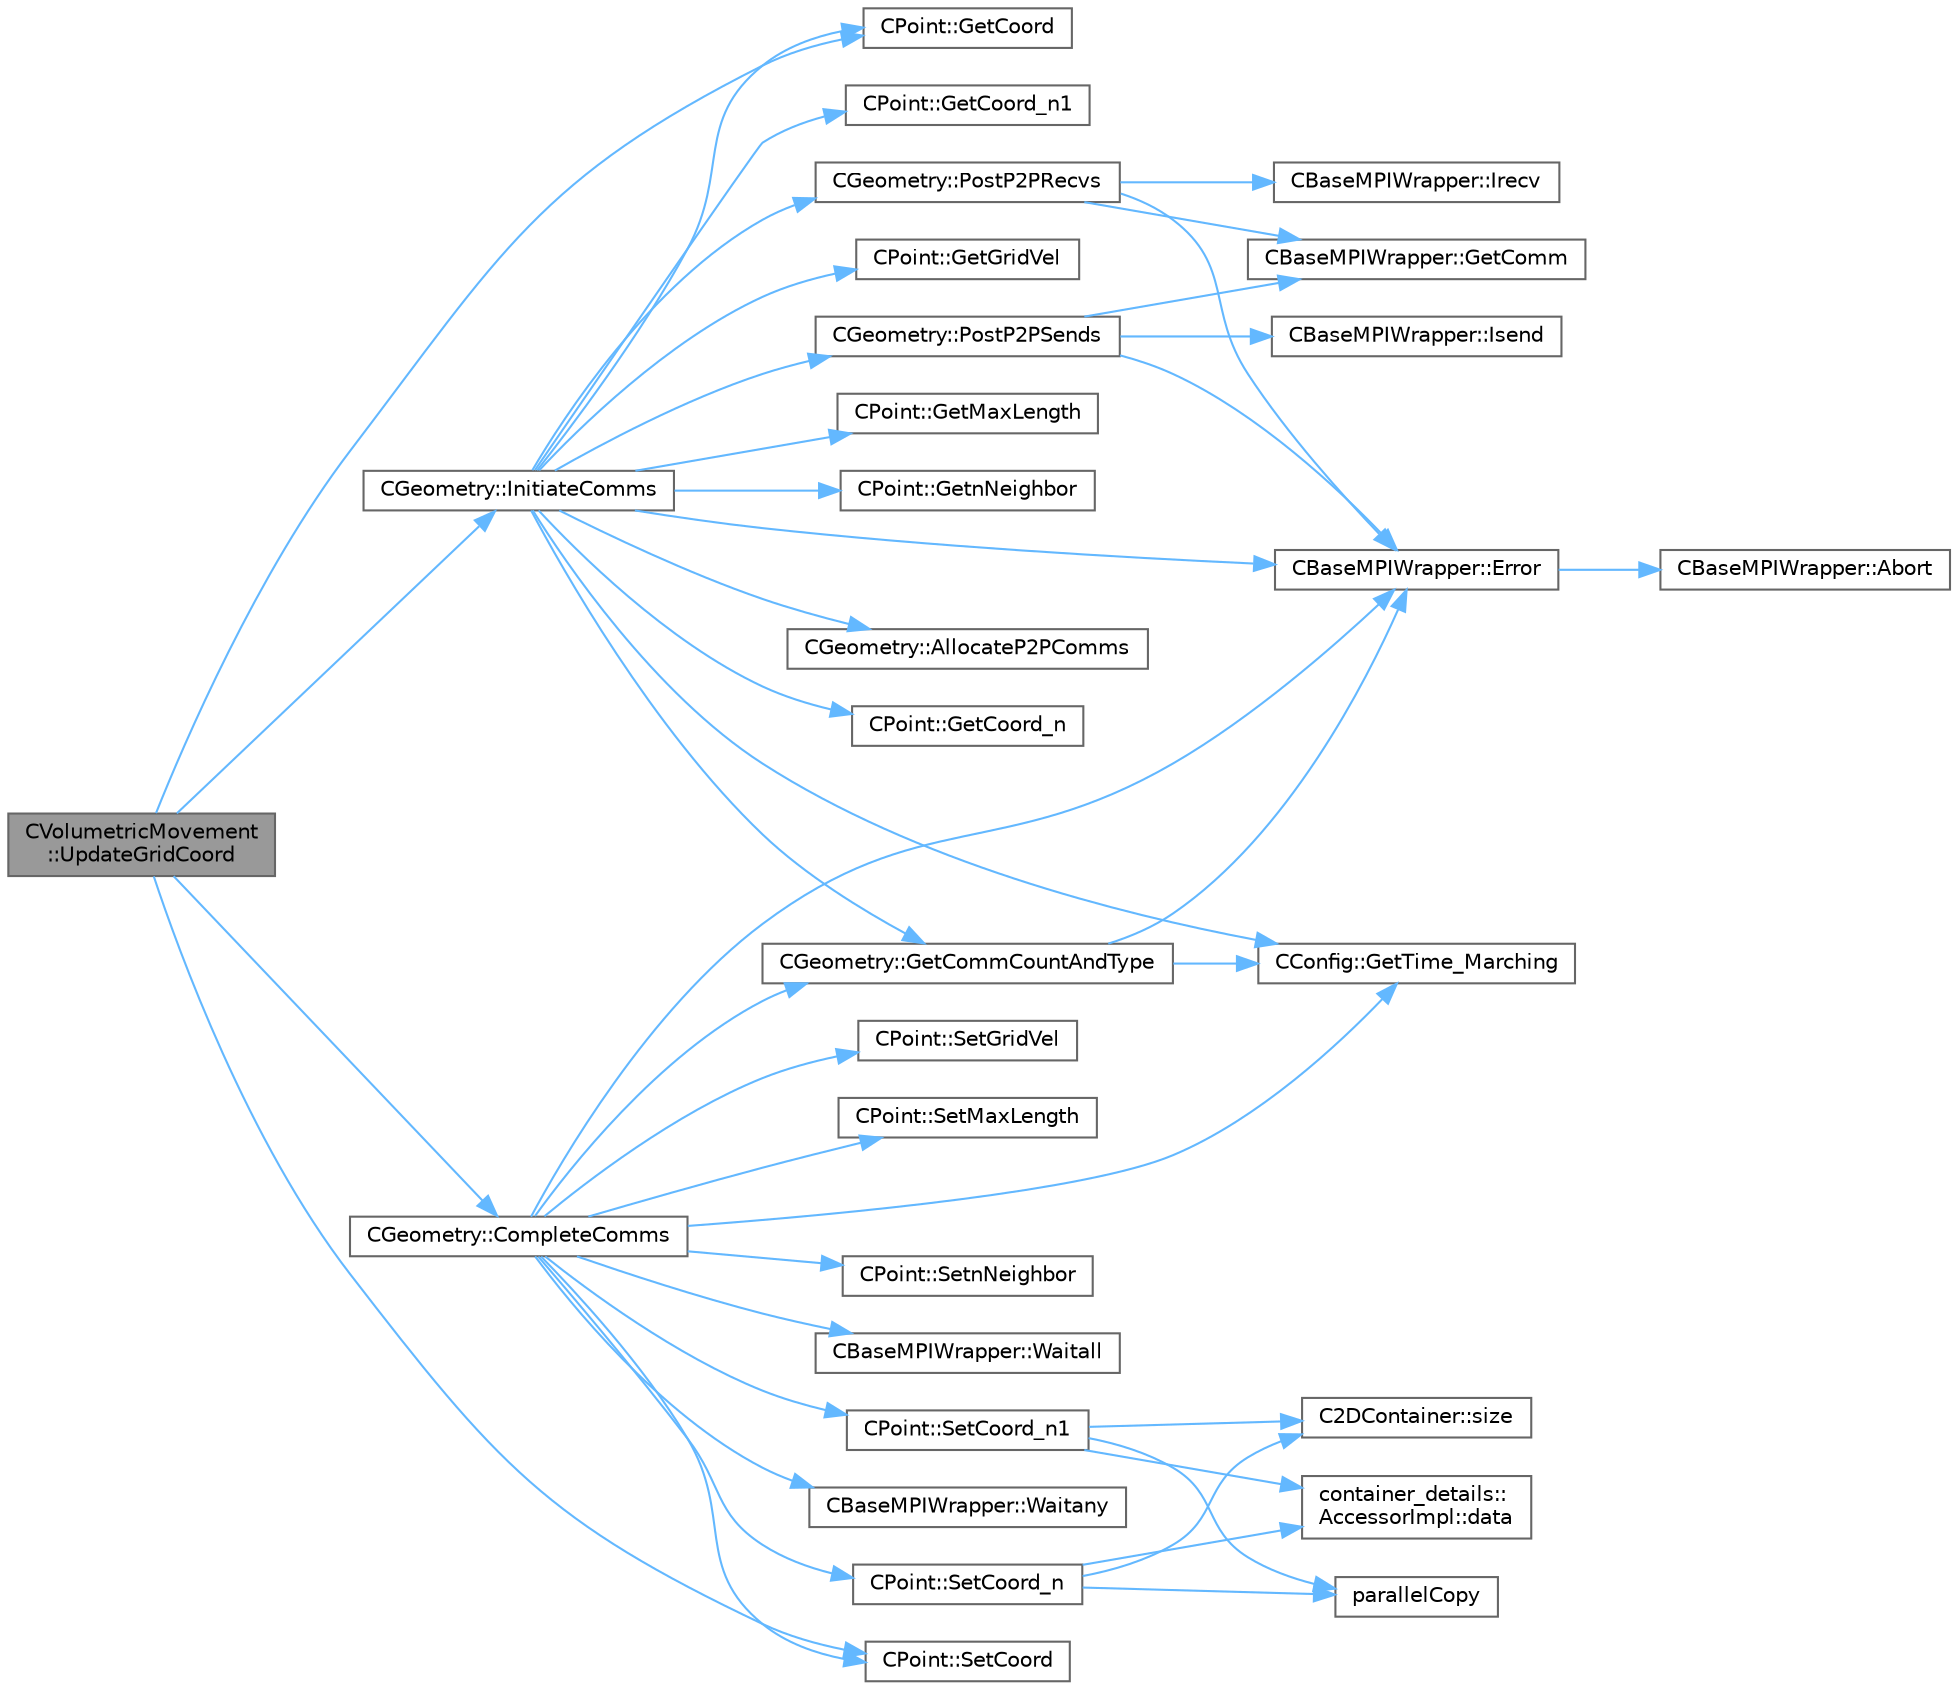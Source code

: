 digraph "CVolumetricMovement::UpdateGridCoord"
{
 // LATEX_PDF_SIZE
  bgcolor="transparent";
  edge [fontname=Helvetica,fontsize=10,labelfontname=Helvetica,labelfontsize=10];
  node [fontname=Helvetica,fontsize=10,shape=box,height=0.2,width=0.4];
  rankdir="LR";
  Node1 [id="Node000001",label="CVolumetricMovement\l::UpdateGridCoord",height=0.2,width=0.4,color="gray40", fillcolor="grey60", style="filled", fontcolor="black",tooltip="Update the value of the coordinates after the grid movement."];
  Node1 -> Node2 [id="edge1_Node000001_Node000002",color="steelblue1",style="solid",tooltip=" "];
  Node2 [id="Node000002",label="CGeometry::CompleteComms",height=0.2,width=0.4,color="grey40", fillcolor="white", style="filled",URL="$classCGeometry.html#a98e23b4abe55aaf85fb4350e6ccbc32e",tooltip="Routine to complete the set of non-blocking communications launched by InitiateComms() and unpacking ..."];
  Node2 -> Node3 [id="edge2_Node000002_Node000003",color="steelblue1",style="solid",tooltip=" "];
  Node3 [id="Node000003",label="CBaseMPIWrapper::Error",height=0.2,width=0.4,color="grey40", fillcolor="white", style="filled",URL="$classCBaseMPIWrapper.html#a04457c47629bda56704e6a8804833eeb",tooltip=" "];
  Node3 -> Node4 [id="edge3_Node000003_Node000004",color="steelblue1",style="solid",tooltip=" "];
  Node4 [id="Node000004",label="CBaseMPIWrapper::Abort",height=0.2,width=0.4,color="grey40", fillcolor="white", style="filled",URL="$classCBaseMPIWrapper.html#af7297d861dca86b45cf561b6ab642e8f",tooltip=" "];
  Node2 -> Node5 [id="edge4_Node000002_Node000005",color="steelblue1",style="solid",tooltip=" "];
  Node5 [id="Node000005",label="CGeometry::GetCommCountAndType",height=0.2,width=0.4,color="grey40", fillcolor="white", style="filled",URL="$classCGeometry.html#a89bd3c70a6664228affca3fe7c870e8b",tooltip="Helper function to define the type and number of variables per point for each communication type."];
  Node5 -> Node3 [id="edge5_Node000005_Node000003",color="steelblue1",style="solid",tooltip=" "];
  Node5 -> Node6 [id="edge6_Node000005_Node000006",color="steelblue1",style="solid",tooltip=" "];
  Node6 [id="Node000006",label="CConfig::GetTime_Marching",height=0.2,width=0.4,color="grey40", fillcolor="white", style="filled",URL="$classCConfig.html#ac47e04d76ce865893a94dcedd3c9b6a5",tooltip="Provides information about the time integration, and change the write in the output files information..."];
  Node2 -> Node6 [id="edge7_Node000002_Node000006",color="steelblue1",style="solid",tooltip=" "];
  Node2 -> Node7 [id="edge8_Node000002_Node000007",color="steelblue1",style="solid",tooltip=" "];
  Node7 [id="Node000007",label="CPoint::SetCoord",height=0.2,width=0.4,color="grey40", fillcolor="white", style="filled",URL="$classCPoint.html#af3545cace579269797a534b6a10a42e1",tooltip="Set the coordinates for the control volume."];
  Node2 -> Node8 [id="edge9_Node000002_Node000008",color="steelblue1",style="solid",tooltip=" "];
  Node8 [id="Node000008",label="CPoint::SetCoord_n",height=0.2,width=0.4,color="grey40", fillcolor="white", style="filled",URL="$classCPoint.html#ae01b3a0ffa94ce8b8ed6d1267b2fd7cf",tooltip="Set the coordinates of the control volume at time n to the ones in Coord."];
  Node8 -> Node9 [id="edge10_Node000008_Node000009",color="steelblue1",style="solid",tooltip=" "];
  Node9 [id="Node000009",label="container_details::\lAccessorImpl::data",height=0.2,width=0.4,color="grey40", fillcolor="white", style="filled",URL="$classcontainer__details_1_1AccessorImpl.html#a25b798e6041a085aa19399d0047b6a91",tooltip=" "];
  Node8 -> Node10 [id="edge11_Node000008_Node000010",color="steelblue1",style="solid",tooltip=" "];
  Node10 [id="Node000010",label="parallelCopy",height=0.2,width=0.4,color="grey40", fillcolor="white", style="filled",URL="$omp__structure_8hpp.html#a3af8b37ed645164f4c3441fa75e5fa76",tooltip="Copy data from one array-like object to another in parallel."];
  Node8 -> Node11 [id="edge12_Node000008_Node000011",color="steelblue1",style="solid",tooltip=" "];
  Node11 [id="Node000011",label="C2DContainer::size",height=0.2,width=0.4,color="grey40", fillcolor="white", style="filled",URL="$classC2DContainer.html#a8278113dbcf54123f9852e7e44583759",tooltip=" "];
  Node2 -> Node12 [id="edge13_Node000002_Node000012",color="steelblue1",style="solid",tooltip=" "];
  Node12 [id="Node000012",label="CPoint::SetCoord_n1",height=0.2,width=0.4,color="grey40", fillcolor="white", style="filled",URL="$classCPoint.html#a302a4933af6a0ea9c1bbda0aca8c5539",tooltip="Set the coordinates of the control volume at time n-1 to the ones in Coord_n."];
  Node12 -> Node9 [id="edge14_Node000012_Node000009",color="steelblue1",style="solid",tooltip=" "];
  Node12 -> Node10 [id="edge15_Node000012_Node000010",color="steelblue1",style="solid",tooltip=" "];
  Node12 -> Node11 [id="edge16_Node000012_Node000011",color="steelblue1",style="solid",tooltip=" "];
  Node2 -> Node13 [id="edge17_Node000002_Node000013",color="steelblue1",style="solid",tooltip=" "];
  Node13 [id="Node000013",label="CPoint::SetGridVel",height=0.2,width=0.4,color="grey40", fillcolor="white", style="filled",URL="$classCPoint.html#accb2a44a58e7fc7a0e0f2a029cacc257",tooltip="Set the value of the grid velocity at the point."];
  Node2 -> Node14 [id="edge18_Node000002_Node000014",color="steelblue1",style="solid",tooltip=" "];
  Node14 [id="Node000014",label="CPoint::SetMaxLength",height=0.2,width=0.4,color="grey40", fillcolor="white", style="filled",URL="$classCPoint.html#a17e40f832d4f8cea14f170e6d67beefb",tooltip="Set the max cell-center to cell-center length."];
  Node2 -> Node15 [id="edge19_Node000002_Node000015",color="steelblue1",style="solid",tooltip=" "];
  Node15 [id="Node000015",label="CPoint::SetnNeighbor",height=0.2,width=0.4,color="grey40", fillcolor="white", style="filled",URL="$classCPoint.html#a28f69d74670361558e0fd31947cec519",tooltip="Set the number of neighbor (artificial dissipation)."];
  Node2 -> Node16 [id="edge20_Node000002_Node000016",color="steelblue1",style="solid",tooltip=" "];
  Node16 [id="Node000016",label="CBaseMPIWrapper::Waitall",height=0.2,width=0.4,color="grey40", fillcolor="white", style="filled",URL="$classCBaseMPIWrapper.html#a01c02f8c0c799ccd15023f0c2c3cae27",tooltip=" "];
  Node2 -> Node17 [id="edge21_Node000002_Node000017",color="steelblue1",style="solid",tooltip=" "];
  Node17 [id="Node000017",label="CBaseMPIWrapper::Waitany",height=0.2,width=0.4,color="grey40", fillcolor="white", style="filled",URL="$classCBaseMPIWrapper.html#a5f4a1382f625fbbfb2c6224a87591825",tooltip=" "];
  Node1 -> Node18 [id="edge22_Node000001_Node000018",color="steelblue1",style="solid",tooltip=" "];
  Node18 [id="Node000018",label="CPoint::GetCoord",height=0.2,width=0.4,color="grey40", fillcolor="white", style="filled",URL="$classCPoint.html#ab16c29dd03911529cd73bf467c313179",tooltip="Get the coordinates dor the control volume."];
  Node1 -> Node19 [id="edge23_Node000001_Node000019",color="steelblue1",style="solid",tooltip=" "];
  Node19 [id="Node000019",label="CGeometry::InitiateComms",height=0.2,width=0.4,color="grey40", fillcolor="white", style="filled",URL="$classCGeometry.html#a40ce655ee42332e9bbfd25282b9100d6",tooltip="Routine to load a geometric quantity into the data structures for MPI point-to-point communication an..."];
  Node19 -> Node20 [id="edge24_Node000019_Node000020",color="steelblue1",style="solid",tooltip=" "];
  Node20 [id="Node000020",label="CGeometry::AllocateP2PComms",height=0.2,width=0.4,color="grey40", fillcolor="white", style="filled",URL="$classCGeometry.html#ab8d78a9f4017431b7542e154f58a7e63",tooltip="Routine to allocate buffers for point-to-point MPI communications. Also called to dynamically realloc..."];
  Node19 -> Node3 [id="edge25_Node000019_Node000003",color="steelblue1",style="solid",tooltip=" "];
  Node19 -> Node5 [id="edge26_Node000019_Node000005",color="steelblue1",style="solid",tooltip=" "];
  Node19 -> Node18 [id="edge27_Node000019_Node000018",color="steelblue1",style="solid",tooltip=" "];
  Node19 -> Node21 [id="edge28_Node000019_Node000021",color="steelblue1",style="solid",tooltip=" "];
  Node21 [id="Node000021",label="CPoint::GetCoord_n",height=0.2,width=0.4,color="grey40", fillcolor="white", style="filled",URL="$classCPoint.html#a17e3ce8275b0d1e9ab8e48d82b5d44aa",tooltip="Get the coordinates of the control volume at time n."];
  Node19 -> Node22 [id="edge29_Node000019_Node000022",color="steelblue1",style="solid",tooltip=" "];
  Node22 [id="Node000022",label="CPoint::GetCoord_n1",height=0.2,width=0.4,color="grey40", fillcolor="white", style="filled",URL="$classCPoint.html#ae4d19320c0b6ccec86f48d418407b9c6",tooltip="Get the coordinates of the control volume at time n-1."];
  Node19 -> Node23 [id="edge30_Node000019_Node000023",color="steelblue1",style="solid",tooltip=" "];
  Node23 [id="Node000023",label="CPoint::GetGridVel",height=0.2,width=0.4,color="grey40", fillcolor="white", style="filled",URL="$classCPoint.html#ad7b8ff47f6645f36c9a529073343c097",tooltip="Get the value of the grid velocity at the point."];
  Node19 -> Node24 [id="edge31_Node000019_Node000024",color="steelblue1",style="solid",tooltip=" "];
  Node24 [id="Node000024",label="CPoint::GetMaxLength",height=0.2,width=0.4,color="grey40", fillcolor="white", style="filled",URL="$classCPoint.html#ad0c00c19c17734a270b7569deded9236",tooltip="Get the maximum cell-center to cell-center length."];
  Node19 -> Node25 [id="edge32_Node000019_Node000025",color="steelblue1",style="solid",tooltip=" "];
  Node25 [id="Node000025",label="CPoint::GetnNeighbor",height=0.2,width=0.4,color="grey40", fillcolor="white", style="filled",URL="$classCPoint.html#a49aa3858a7980bdf135f30d835bfebe9",tooltip="Get the number of neighbor of a point."];
  Node19 -> Node6 [id="edge33_Node000019_Node000006",color="steelblue1",style="solid",tooltip=" "];
  Node19 -> Node26 [id="edge34_Node000019_Node000026",color="steelblue1",style="solid",tooltip=" "];
  Node26 [id="Node000026",label="CGeometry::PostP2PRecvs",height=0.2,width=0.4,color="grey40", fillcolor="white", style="filled",URL="$classCGeometry.html#a0951357cde88070db559d6d2511a515d",tooltip="Routine to launch non-blocking recvs only for all point-to-point communication with neighboring parti..."];
  Node26 -> Node3 [id="edge35_Node000026_Node000003",color="steelblue1",style="solid",tooltip=" "];
  Node26 -> Node27 [id="edge36_Node000026_Node000027",color="steelblue1",style="solid",tooltip=" "];
  Node27 [id="Node000027",label="CBaseMPIWrapper::GetComm",height=0.2,width=0.4,color="grey40", fillcolor="white", style="filled",URL="$classCBaseMPIWrapper.html#a8154391fc3522954802889d81d4ef5da",tooltip=" "];
  Node26 -> Node28 [id="edge37_Node000026_Node000028",color="steelblue1",style="solid",tooltip=" "];
  Node28 [id="Node000028",label="CBaseMPIWrapper::Irecv",height=0.2,width=0.4,color="grey40", fillcolor="white", style="filled",URL="$classCBaseMPIWrapper.html#a672b3e2ba61a86f9a157e7623389c000",tooltip=" "];
  Node19 -> Node29 [id="edge38_Node000019_Node000029",color="steelblue1",style="solid",tooltip=" "];
  Node29 [id="Node000029",label="CGeometry::PostP2PSends",height=0.2,width=0.4,color="grey40", fillcolor="white", style="filled",URL="$classCGeometry.html#a3fd5ef26d01c258616c8bd5f83e345f5",tooltip="Routine to launch a single non-blocking send once the buffer is loaded for a point-to-point commucati..."];
  Node29 -> Node3 [id="edge39_Node000029_Node000003",color="steelblue1",style="solid",tooltip=" "];
  Node29 -> Node27 [id="edge40_Node000029_Node000027",color="steelblue1",style="solid",tooltip=" "];
  Node29 -> Node30 [id="edge41_Node000029_Node000030",color="steelblue1",style="solid",tooltip=" "];
  Node30 [id="Node000030",label="CBaseMPIWrapper::Isend",height=0.2,width=0.4,color="grey40", fillcolor="white", style="filled",URL="$classCBaseMPIWrapper.html#a4009cae40f1e050b3635a8d803dbfa3d",tooltip=" "];
  Node1 -> Node7 [id="edge42_Node000001_Node000007",color="steelblue1",style="solid",tooltip=" "];
}
